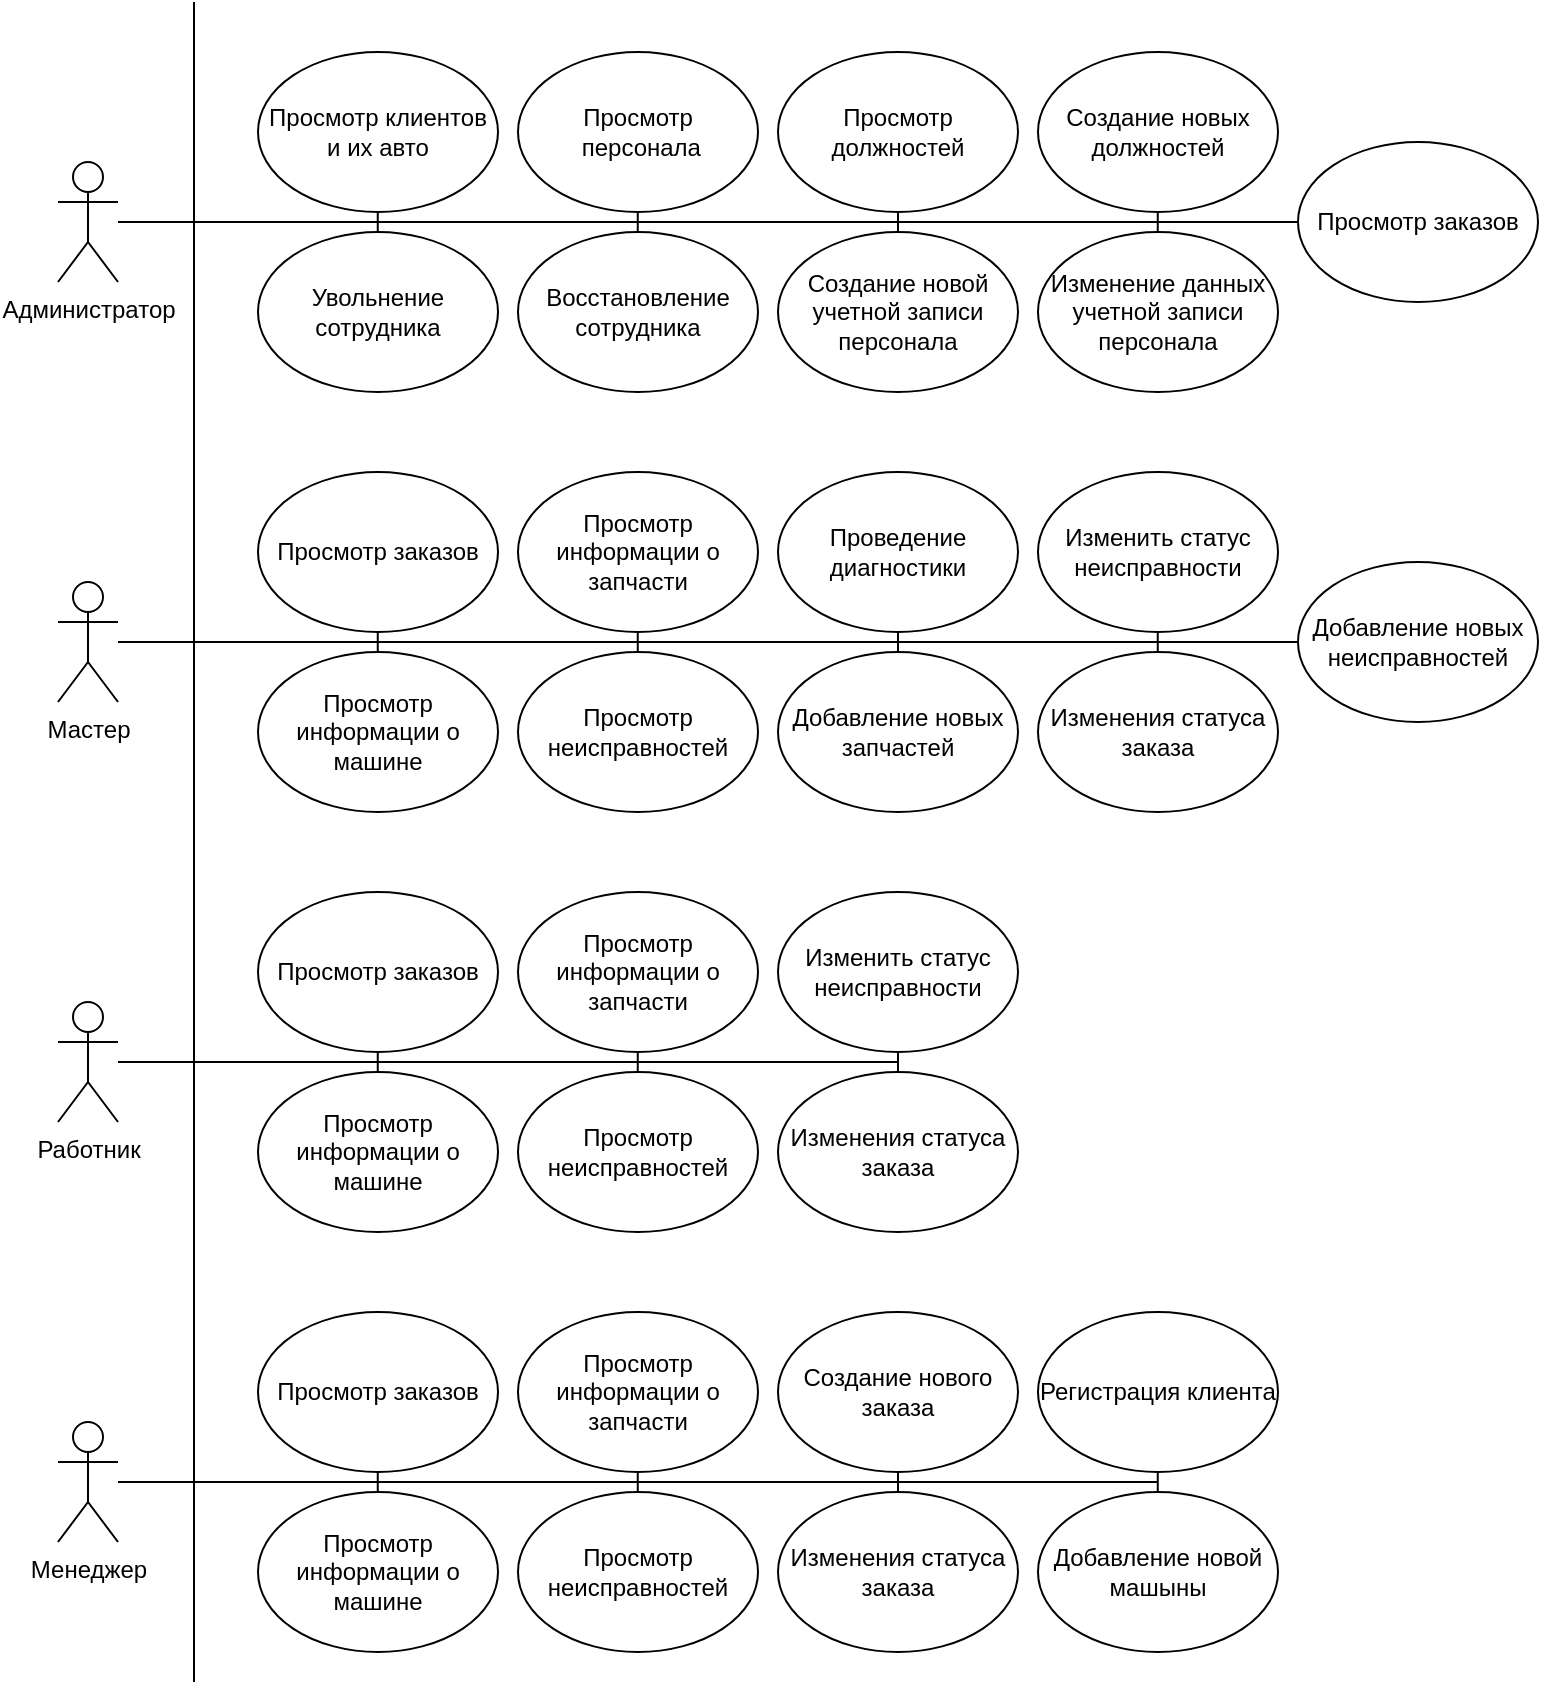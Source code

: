 <mxfile version="22.1.2" type="device">
  <diagram name="Страница — 1" id="We0xhIksfZqjSr0mV-JA">
    <mxGraphModel dx="1381" dy="819" grid="1" gridSize="10" guides="1" tooltips="1" connect="1" arrows="1" fold="1" page="1" pageScale="1" pageWidth="827" pageHeight="1169" math="0" shadow="0">
      <root>
        <mxCell id="0" />
        <mxCell id="1" parent="0" />
        <mxCell id="syf5HhFve1Kn57XmGXzT-1" value="Администратор" style="shape=umlActor;verticalLabelPosition=bottom;verticalAlign=top;html=1;outlineConnect=0;" vertex="1" parent="1">
          <mxGeometry x="170" y="120" width="30" height="60" as="geometry" />
        </mxCell>
        <mxCell id="syf5HhFve1Kn57XmGXzT-2" value="Мастер" style="shape=umlActor;verticalLabelPosition=bottom;verticalAlign=top;html=1;outlineConnect=0;" vertex="1" parent="1">
          <mxGeometry x="170" y="330" width="30" height="60" as="geometry" />
        </mxCell>
        <mxCell id="syf5HhFve1Kn57XmGXzT-3" value="Менеджер" style="shape=umlActor;verticalLabelPosition=bottom;verticalAlign=top;html=1;outlineConnect=0;" vertex="1" parent="1">
          <mxGeometry x="170" y="750" width="30" height="60" as="geometry" />
        </mxCell>
        <mxCell id="syf5HhFve1Kn57XmGXzT-10" value="Работник" style="shape=umlActor;verticalLabelPosition=bottom;verticalAlign=top;html=1;" vertex="1" parent="1">
          <mxGeometry x="170" y="540" width="30" height="60" as="geometry" />
        </mxCell>
        <mxCell id="syf5HhFve1Kn57XmGXzT-11" value="" style="endArrow=none;html=1;rounded=0;" edge="1" parent="1">
          <mxGeometry width="50" height="50" relative="1" as="geometry">
            <mxPoint x="238" y="880" as="sourcePoint" />
            <mxPoint x="238" y="40" as="targetPoint" />
          </mxGeometry>
        </mxCell>
        <mxCell id="syf5HhFve1Kn57XmGXzT-13" value="Просмотр клиентов и их авто" style="ellipse;whiteSpace=wrap;html=1;" vertex="1" parent="1">
          <mxGeometry x="270" y="65" width="120" height="80" as="geometry" />
        </mxCell>
        <mxCell id="syf5HhFve1Kn57XmGXzT-14" value="Просмотр заказов" style="ellipse;whiteSpace=wrap;html=1;" vertex="1" parent="1">
          <mxGeometry x="790" y="110" width="120" height="80" as="geometry" />
        </mxCell>
        <mxCell id="syf5HhFve1Kn57XmGXzT-15" value="Просмотр должностей" style="ellipse;whiteSpace=wrap;html=1;" vertex="1" parent="1">
          <mxGeometry x="530" y="65" width="120" height="80" as="geometry" />
        </mxCell>
        <mxCell id="syf5HhFve1Kn57XmGXzT-16" value="Создание новых должностей" style="ellipse;whiteSpace=wrap;html=1;" vertex="1" parent="1">
          <mxGeometry x="660" y="65" width="120" height="80" as="geometry" />
        </mxCell>
        <mxCell id="syf5HhFve1Kn57XmGXzT-17" value="Просмотр&lt;br&gt;&amp;nbsp;персонала" style="ellipse;whiteSpace=wrap;html=1;" vertex="1" parent="1">
          <mxGeometry x="400" y="65" width="120" height="80" as="geometry" />
        </mxCell>
        <mxCell id="syf5HhFve1Kn57XmGXzT-18" value="Создание новой учетной записи персонала" style="ellipse;whiteSpace=wrap;html=1;" vertex="1" parent="1">
          <mxGeometry x="530" y="155" width="120" height="80" as="geometry" />
        </mxCell>
        <mxCell id="syf5HhFve1Kn57XmGXzT-19" value="Изменение данных учетной записи персонала" style="ellipse;whiteSpace=wrap;html=1;" vertex="1" parent="1">
          <mxGeometry x="660" y="155" width="120" height="80" as="geometry" />
        </mxCell>
        <mxCell id="syf5HhFve1Kn57XmGXzT-20" value="Увольнение сотрудника" style="ellipse;whiteSpace=wrap;html=1;" vertex="1" parent="1">
          <mxGeometry x="270" y="155" width="120" height="80" as="geometry" />
        </mxCell>
        <mxCell id="syf5HhFve1Kn57XmGXzT-21" value="Восстановление сотрудника" style="ellipse;whiteSpace=wrap;html=1;" vertex="1" parent="1">
          <mxGeometry x="400" y="155" width="120" height="80" as="geometry" />
        </mxCell>
        <mxCell id="syf5HhFve1Kn57XmGXzT-22" value="Проведение диагностики" style="ellipse;whiteSpace=wrap;html=1;" vertex="1" parent="1">
          <mxGeometry x="530" y="275" width="120" height="80" as="geometry" />
        </mxCell>
        <mxCell id="syf5HhFve1Kn57XmGXzT-23" value="Изменения статуса заказа" style="ellipse;whiteSpace=wrap;html=1;" vertex="1" parent="1">
          <mxGeometry x="660" y="365" width="120" height="80" as="geometry" />
        </mxCell>
        <mxCell id="syf5HhFve1Kn57XmGXzT-24" value="Создание нового заказа" style="ellipse;whiteSpace=wrap;html=1;" vertex="1" parent="1">
          <mxGeometry x="530" y="695" width="120" height="80" as="geometry" />
        </mxCell>
        <mxCell id="syf5HhFve1Kn57XmGXzT-25" value="Регистрация клиента" style="ellipse;whiteSpace=wrap;html=1;" vertex="1" parent="1">
          <mxGeometry x="660" y="695" width="120" height="80" as="geometry" />
        </mxCell>
        <mxCell id="syf5HhFve1Kn57XmGXzT-31" value="Добавление новых запчастей" style="ellipse;whiteSpace=wrap;html=1;" vertex="1" parent="1">
          <mxGeometry x="530" y="365" width="120" height="80" as="geometry" />
        </mxCell>
        <mxCell id="syf5HhFve1Kn57XmGXzT-32" value="Добавление новых неисправностей" style="ellipse;whiteSpace=wrap;html=1;" vertex="1" parent="1">
          <mxGeometry x="790" y="320" width="120" height="80" as="geometry" />
        </mxCell>
        <mxCell id="syf5HhFve1Kn57XmGXzT-33" value="Изменить статус неисправности" style="ellipse;whiteSpace=wrap;html=1;" vertex="1" parent="1">
          <mxGeometry x="660" y="275" width="120" height="80" as="geometry" />
        </mxCell>
        <mxCell id="syf5HhFve1Kn57XmGXzT-34" value="Просмотр информации о машине" style="ellipse;whiteSpace=wrap;html=1;" vertex="1" parent="1">
          <mxGeometry x="270" y="365" width="120" height="80" as="geometry" />
        </mxCell>
        <mxCell id="syf5HhFve1Kn57XmGXzT-35" value="Просмотр информации о запчасти" style="ellipse;whiteSpace=wrap;html=1;" vertex="1" parent="1">
          <mxGeometry x="400" y="275" width="120" height="80" as="geometry" />
        </mxCell>
        <mxCell id="syf5HhFve1Kn57XmGXzT-36" value="Просмотр неисправностей" style="ellipse;whiteSpace=wrap;html=1;" vertex="1" parent="1">
          <mxGeometry x="400" y="365" width="120" height="80" as="geometry" />
        </mxCell>
        <mxCell id="syf5HhFve1Kn57XmGXzT-39" value="Просмотр заказов" style="ellipse;whiteSpace=wrap;html=1;" vertex="1" parent="1">
          <mxGeometry x="270" y="275" width="120" height="80" as="geometry" />
        </mxCell>
        <mxCell id="syf5HhFve1Kn57XmGXzT-41" value="Изменения статуса заказа" style="ellipse;whiteSpace=wrap;html=1;" vertex="1" parent="1">
          <mxGeometry x="530" y="575" width="120" height="80" as="geometry" />
        </mxCell>
        <mxCell id="syf5HhFve1Kn57XmGXzT-44" value="Изменить статус неисправности" style="ellipse;whiteSpace=wrap;html=1;" vertex="1" parent="1">
          <mxGeometry x="530" y="485" width="120" height="80" as="geometry" />
        </mxCell>
        <mxCell id="syf5HhFve1Kn57XmGXzT-45" value="Просмотр информации о машине" style="ellipse;whiteSpace=wrap;html=1;" vertex="1" parent="1">
          <mxGeometry x="270" y="575" width="120" height="80" as="geometry" />
        </mxCell>
        <mxCell id="syf5HhFve1Kn57XmGXzT-46" value="Просмотр информации о запчасти" style="ellipse;whiteSpace=wrap;html=1;" vertex="1" parent="1">
          <mxGeometry x="400" y="485" width="120" height="80" as="geometry" />
        </mxCell>
        <mxCell id="syf5HhFve1Kn57XmGXzT-47" value="Просмотр неисправностей" style="ellipse;whiteSpace=wrap;html=1;" vertex="1" parent="1">
          <mxGeometry x="400" y="575" width="120" height="80" as="geometry" />
        </mxCell>
        <mxCell id="syf5HhFve1Kn57XmGXzT-48" value="Просмотр заказов" style="ellipse;whiteSpace=wrap;html=1;" vertex="1" parent="1">
          <mxGeometry x="270" y="485" width="120" height="80" as="geometry" />
        </mxCell>
        <mxCell id="syf5HhFve1Kn57XmGXzT-49" value="" style="endArrow=none;html=1;rounded=0;entryX=0;entryY=0.5;entryDx=0;entryDy=0;" edge="1" parent="1" source="syf5HhFve1Kn57XmGXzT-1" target="syf5HhFve1Kn57XmGXzT-14">
          <mxGeometry width="50" height="50" relative="1" as="geometry">
            <mxPoint x="430" y="480" as="sourcePoint" />
            <mxPoint x="480" y="430" as="targetPoint" />
          </mxGeometry>
        </mxCell>
        <mxCell id="syf5HhFve1Kn57XmGXzT-50" value="" style="endArrow=none;html=1;rounded=0;entryX=0;entryY=0.5;entryDx=0;entryDy=0;" edge="1" parent="1" source="syf5HhFve1Kn57XmGXzT-2" target="syf5HhFve1Kn57XmGXzT-32">
          <mxGeometry width="50" height="50" relative="1" as="geometry">
            <mxPoint x="340" y="510" as="sourcePoint" />
            <mxPoint x="930" y="510" as="targetPoint" />
          </mxGeometry>
        </mxCell>
        <mxCell id="syf5HhFve1Kn57XmGXzT-51" value="" style="endArrow=none;html=1;rounded=0;" edge="1" parent="1" source="syf5HhFve1Kn57XmGXzT-10">
          <mxGeometry width="50" height="50" relative="1" as="geometry">
            <mxPoint x="210" y="370" as="sourcePoint" />
            <mxPoint x="590" y="570" as="targetPoint" />
          </mxGeometry>
        </mxCell>
        <mxCell id="syf5HhFve1Kn57XmGXzT-52" value="Просмотр заказов" style="ellipse;whiteSpace=wrap;html=1;" vertex="1" parent="1">
          <mxGeometry x="270" y="695" width="120" height="80" as="geometry" />
        </mxCell>
        <mxCell id="syf5HhFve1Kn57XmGXzT-53" value="Просмотр информации о запчасти" style="ellipse;whiteSpace=wrap;html=1;" vertex="1" parent="1">
          <mxGeometry x="400" y="695" width="120" height="80" as="geometry" />
        </mxCell>
        <mxCell id="syf5HhFve1Kn57XmGXzT-54" value="Просмотр информации о машине" style="ellipse;whiteSpace=wrap;html=1;" vertex="1" parent="1">
          <mxGeometry x="270" y="785" width="120" height="80" as="geometry" />
        </mxCell>
        <mxCell id="syf5HhFve1Kn57XmGXzT-55" value="Изменения статуса заказа" style="ellipse;whiteSpace=wrap;html=1;" vertex="1" parent="1">
          <mxGeometry x="530" y="785" width="120" height="80" as="geometry" />
        </mxCell>
        <mxCell id="syf5HhFve1Kn57XmGXzT-56" value="Просмотр неисправностей" style="ellipse;whiteSpace=wrap;html=1;" vertex="1" parent="1">
          <mxGeometry x="400" y="785" width="120" height="80" as="geometry" />
        </mxCell>
        <mxCell id="syf5HhFve1Kn57XmGXzT-57" value="Добавление новой машыны" style="ellipse;whiteSpace=wrap;html=1;" vertex="1" parent="1">
          <mxGeometry x="660" y="785" width="120" height="80" as="geometry" />
        </mxCell>
        <mxCell id="syf5HhFve1Kn57XmGXzT-58" value="" style="endArrow=none;html=1;rounded=0;" edge="1" parent="1" source="syf5HhFve1Kn57XmGXzT-3">
          <mxGeometry width="50" height="50" relative="1" as="geometry">
            <mxPoint x="210" y="580" as="sourcePoint" />
            <mxPoint x="720" y="780" as="targetPoint" />
          </mxGeometry>
        </mxCell>
        <mxCell id="syf5HhFve1Kn57XmGXzT-61" value="" style="endArrow=none;html=1;rounded=0;entryX=0.5;entryY=1;entryDx=0;entryDy=0;exitX=0.5;exitY=0;exitDx=0;exitDy=0;" edge="1" parent="1" source="syf5HhFve1Kn57XmGXzT-55" target="syf5HhFve1Kn57XmGXzT-24">
          <mxGeometry width="50" height="50" relative="1" as="geometry">
            <mxPoint x="540" y="820" as="sourcePoint" />
            <mxPoint x="590" y="770" as="targetPoint" />
          </mxGeometry>
        </mxCell>
        <mxCell id="syf5HhFve1Kn57XmGXzT-63" value="" style="endArrow=none;html=1;rounded=0;entryX=0.5;entryY=1;entryDx=0;entryDy=0;exitX=0.5;exitY=0;exitDx=0;exitDy=0;" edge="1" parent="1">
          <mxGeometry width="50" height="50" relative="1" as="geometry">
            <mxPoint x="719.88" y="785" as="sourcePoint" />
            <mxPoint x="719.88" y="775" as="targetPoint" />
          </mxGeometry>
        </mxCell>
        <mxCell id="syf5HhFve1Kn57XmGXzT-64" value="" style="endArrow=none;html=1;rounded=0;entryX=0.5;entryY=1;entryDx=0;entryDy=0;exitX=0.5;exitY=0;exitDx=0;exitDy=0;" edge="1" parent="1">
          <mxGeometry width="50" height="50" relative="1" as="geometry">
            <mxPoint x="459.88" y="785" as="sourcePoint" />
            <mxPoint x="459.88" y="775" as="targetPoint" />
          </mxGeometry>
        </mxCell>
        <mxCell id="syf5HhFve1Kn57XmGXzT-65" value="" style="endArrow=none;html=1;rounded=0;entryX=0.5;entryY=1;entryDx=0;entryDy=0;exitX=0.5;exitY=0;exitDx=0;exitDy=0;" edge="1" parent="1">
          <mxGeometry width="50" height="50" relative="1" as="geometry">
            <mxPoint x="329.88" y="785" as="sourcePoint" />
            <mxPoint x="329.88" y="775" as="targetPoint" />
          </mxGeometry>
        </mxCell>
        <mxCell id="syf5HhFve1Kn57XmGXzT-66" value="" style="endArrow=none;html=1;rounded=0;entryX=0.5;entryY=1;entryDx=0;entryDy=0;exitX=0.5;exitY=0;exitDx=0;exitDy=0;" edge="1" parent="1">
          <mxGeometry width="50" height="50" relative="1" as="geometry">
            <mxPoint x="329.88" y="575" as="sourcePoint" />
            <mxPoint x="329.88" y="565" as="targetPoint" />
          </mxGeometry>
        </mxCell>
        <mxCell id="syf5HhFve1Kn57XmGXzT-67" value="" style="endArrow=none;html=1;rounded=0;entryX=0.5;entryY=1;entryDx=0;entryDy=0;exitX=0.5;exitY=0;exitDx=0;exitDy=0;" edge="1" parent="1">
          <mxGeometry width="50" height="50" relative="1" as="geometry">
            <mxPoint x="459.88" y="575" as="sourcePoint" />
            <mxPoint x="459.88" y="565" as="targetPoint" />
          </mxGeometry>
        </mxCell>
        <mxCell id="syf5HhFve1Kn57XmGXzT-68" value="" style="endArrow=none;html=1;rounded=0;entryX=0.5;entryY=1;entryDx=0;entryDy=0;exitX=0.5;exitY=0;exitDx=0;exitDy=0;" edge="1" parent="1">
          <mxGeometry width="50" height="50" relative="1" as="geometry">
            <mxPoint x="590" y="575" as="sourcePoint" />
            <mxPoint x="590" y="565" as="targetPoint" />
          </mxGeometry>
        </mxCell>
        <mxCell id="syf5HhFve1Kn57XmGXzT-70" value="" style="endArrow=none;html=1;rounded=0;entryX=0.5;entryY=1;entryDx=0;entryDy=0;exitX=0.5;exitY=0;exitDx=0;exitDy=0;" edge="1" parent="1">
          <mxGeometry width="50" height="50" relative="1" as="geometry">
            <mxPoint x="329.88" y="365" as="sourcePoint" />
            <mxPoint x="329.88" y="355" as="targetPoint" />
          </mxGeometry>
        </mxCell>
        <mxCell id="syf5HhFve1Kn57XmGXzT-71" value="" style="endArrow=none;html=1;rounded=0;entryX=0.5;entryY=1;entryDx=0;entryDy=0;exitX=0.5;exitY=0;exitDx=0;exitDy=0;" edge="1" parent="1">
          <mxGeometry width="50" height="50" relative="1" as="geometry">
            <mxPoint x="459.88" y="365" as="sourcePoint" />
            <mxPoint x="459.88" y="355" as="targetPoint" />
          </mxGeometry>
        </mxCell>
        <mxCell id="syf5HhFve1Kn57XmGXzT-72" value="" style="endArrow=none;html=1;rounded=0;entryX=0.5;entryY=1;entryDx=0;entryDy=0;exitX=0.5;exitY=0;exitDx=0;exitDy=0;" edge="1" parent="1">
          <mxGeometry width="50" height="50" relative="1" as="geometry">
            <mxPoint x="590" y="365" as="sourcePoint" />
            <mxPoint x="590" y="355" as="targetPoint" />
          </mxGeometry>
        </mxCell>
        <mxCell id="syf5HhFve1Kn57XmGXzT-73" value="" style="endArrow=none;html=1;rounded=0;entryX=0.5;entryY=1;entryDx=0;entryDy=0;exitX=0.5;exitY=0;exitDx=0;exitDy=0;" edge="1" parent="1">
          <mxGeometry width="50" height="50" relative="1" as="geometry">
            <mxPoint x="719.88" y="365" as="sourcePoint" />
            <mxPoint x="719.88" y="355" as="targetPoint" />
          </mxGeometry>
        </mxCell>
        <mxCell id="syf5HhFve1Kn57XmGXzT-74" value="" style="endArrow=none;html=1;rounded=0;entryX=0.5;entryY=1;entryDx=0;entryDy=0;exitX=0.5;exitY=0;exitDx=0;exitDy=0;" edge="1" parent="1">
          <mxGeometry width="50" height="50" relative="1" as="geometry">
            <mxPoint x="329.88" y="155" as="sourcePoint" />
            <mxPoint x="329.88" y="145" as="targetPoint" />
          </mxGeometry>
        </mxCell>
        <mxCell id="syf5HhFve1Kn57XmGXzT-75" value="" style="endArrow=none;html=1;rounded=0;entryX=0.5;entryY=1;entryDx=0;entryDy=0;exitX=0.5;exitY=0;exitDx=0;exitDy=0;" edge="1" parent="1">
          <mxGeometry width="50" height="50" relative="1" as="geometry">
            <mxPoint x="459.88" y="155" as="sourcePoint" />
            <mxPoint x="459.88" y="145" as="targetPoint" />
          </mxGeometry>
        </mxCell>
        <mxCell id="syf5HhFve1Kn57XmGXzT-76" value="" style="endArrow=none;html=1;rounded=0;entryX=0.5;entryY=1;entryDx=0;entryDy=0;exitX=0.5;exitY=0;exitDx=0;exitDy=0;" edge="1" parent="1">
          <mxGeometry width="50" height="50" relative="1" as="geometry">
            <mxPoint x="590" y="155" as="sourcePoint" />
            <mxPoint x="590" y="145" as="targetPoint" />
          </mxGeometry>
        </mxCell>
        <mxCell id="syf5HhFve1Kn57XmGXzT-77" value="" style="endArrow=none;html=1;rounded=0;entryX=0.5;entryY=1;entryDx=0;entryDy=0;exitX=0.5;exitY=0;exitDx=0;exitDy=0;" edge="1" parent="1">
          <mxGeometry width="50" height="50" relative="1" as="geometry">
            <mxPoint x="719.88" y="155" as="sourcePoint" />
            <mxPoint x="719.88" y="145" as="targetPoint" />
          </mxGeometry>
        </mxCell>
      </root>
    </mxGraphModel>
  </diagram>
</mxfile>
